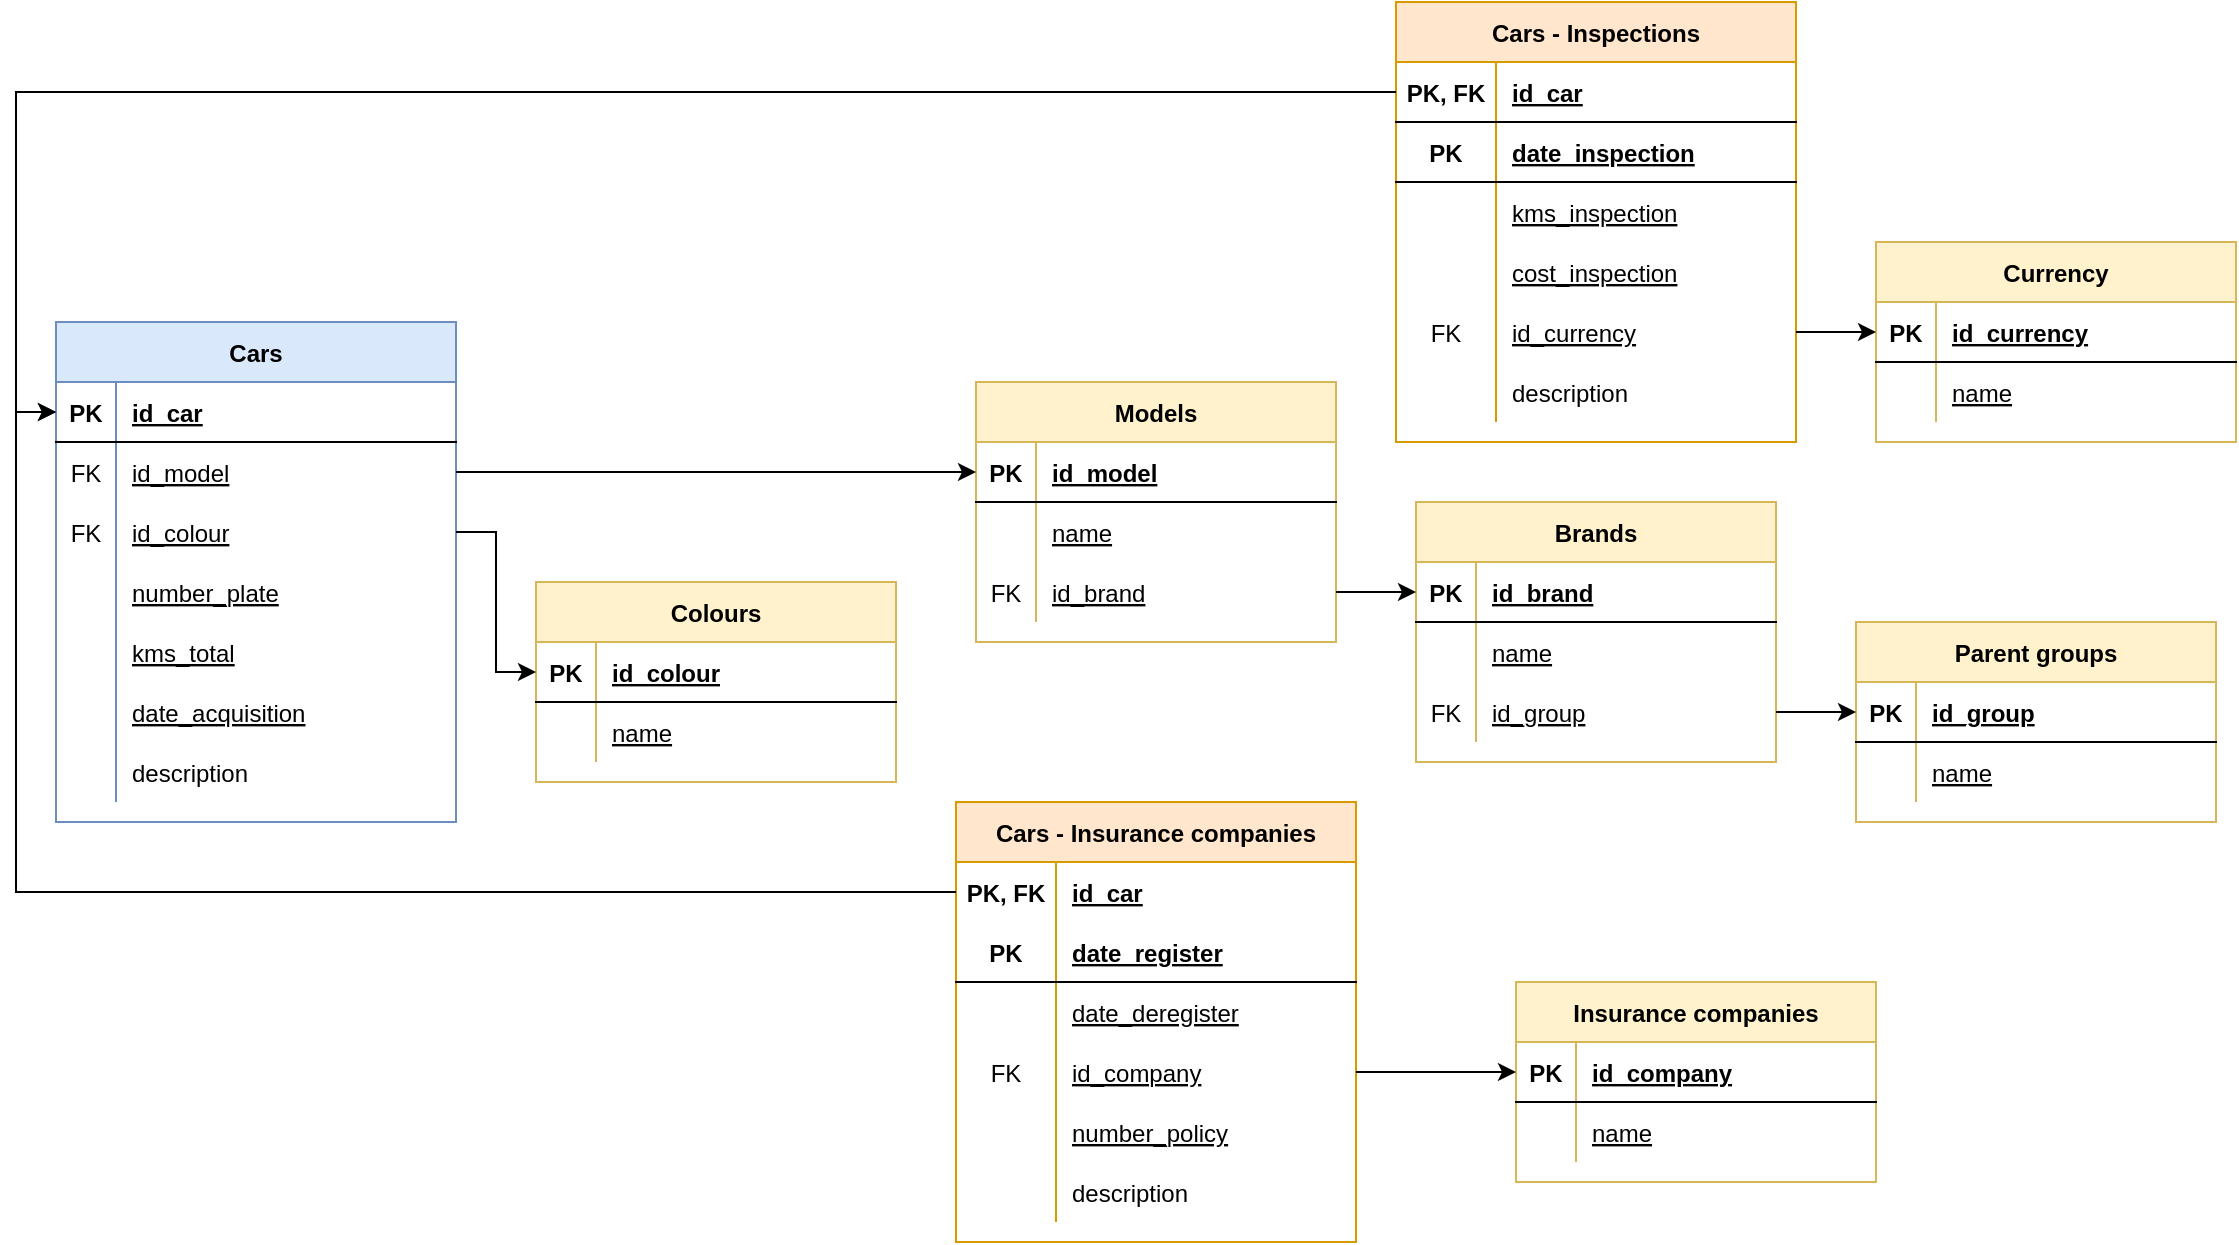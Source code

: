 <mxfile version="20.3.0" type="device"><diagram id="RHYHjE8j_BGus374Cpwr" name="Página-1"><mxGraphModel dx="1826" dy="927" grid="1" gridSize="10" guides="1" tooltips="1" connect="1" arrows="1" fold="1" page="1" pageScale="1" pageWidth="1169" pageHeight="827" math="0" shadow="0"><root><mxCell id="0"/><mxCell id="1" parent="0"/><mxCell id="P8w2vqvB6UIb0YUVwhTh-1" value="Cars" style="shape=table;startSize=30;container=1;collapsible=1;childLayout=tableLayout;fixedRows=1;rowLines=0;fontStyle=1;align=center;resizeLast=1;fontSize=12;fillColor=#dae8fc;strokeColor=#6c8ebf;" vertex="1" parent="1"><mxGeometry x="50" y="200" width="200" height="250" as="geometry"/></mxCell><mxCell id="P8w2vqvB6UIb0YUVwhTh-2" value="" style="shape=tableRow;horizontal=0;startSize=0;swimlaneHead=0;swimlaneBody=0;fillColor=none;collapsible=0;dropTarget=0;points=[[0,0.5],[1,0.5]];portConstraint=eastwest;top=0;left=0;right=0;bottom=1;fontSize=12;" vertex="1" parent="P8w2vqvB6UIb0YUVwhTh-1"><mxGeometry y="30" width="200" height="30" as="geometry"/></mxCell><mxCell id="P8w2vqvB6UIb0YUVwhTh-3" value="PK" style="shape=partialRectangle;connectable=0;fillColor=none;top=0;left=0;bottom=0;right=0;fontStyle=1;overflow=hidden;fontSize=12;" vertex="1" parent="P8w2vqvB6UIb0YUVwhTh-2"><mxGeometry width="30" height="30" as="geometry"><mxRectangle width="30" height="30" as="alternateBounds"/></mxGeometry></mxCell><mxCell id="P8w2vqvB6UIb0YUVwhTh-4" value="id_car" style="shape=partialRectangle;connectable=0;fillColor=none;top=0;left=0;bottom=0;right=0;align=left;spacingLeft=6;fontStyle=5;overflow=hidden;fontSize=12;" vertex="1" parent="P8w2vqvB6UIb0YUVwhTh-2"><mxGeometry x="30" width="170" height="30" as="geometry"><mxRectangle width="170" height="30" as="alternateBounds"/></mxGeometry></mxCell><mxCell id="P8w2vqvB6UIb0YUVwhTh-5" value="" style="shape=tableRow;horizontal=0;startSize=0;swimlaneHead=0;swimlaneBody=0;fillColor=none;collapsible=0;dropTarget=0;points=[[0,0.5],[1,0.5]];portConstraint=eastwest;top=0;left=0;right=0;bottom=0;fontSize=12;" vertex="1" parent="P8w2vqvB6UIb0YUVwhTh-1"><mxGeometry y="60" width="200" height="30" as="geometry"/></mxCell><mxCell id="P8w2vqvB6UIb0YUVwhTh-6" value="FK" style="shape=partialRectangle;connectable=0;fillColor=none;top=0;left=0;bottom=0;right=0;editable=1;overflow=hidden;fontSize=12;" vertex="1" parent="P8w2vqvB6UIb0YUVwhTh-5"><mxGeometry width="30" height="30" as="geometry"><mxRectangle width="30" height="30" as="alternateBounds"/></mxGeometry></mxCell><mxCell id="P8w2vqvB6UIb0YUVwhTh-7" value="id_model" style="shape=partialRectangle;connectable=0;fillColor=none;top=0;left=0;bottom=0;right=0;align=left;spacingLeft=6;overflow=hidden;fontSize=12;fontStyle=4" vertex="1" parent="P8w2vqvB6UIb0YUVwhTh-5"><mxGeometry x="30" width="170" height="30" as="geometry"><mxRectangle width="170" height="30" as="alternateBounds"/></mxGeometry></mxCell><mxCell id="P8w2vqvB6UIb0YUVwhTh-8" value="" style="shape=tableRow;horizontal=0;startSize=0;swimlaneHead=0;swimlaneBody=0;fillColor=none;collapsible=0;dropTarget=0;points=[[0,0.5],[1,0.5]];portConstraint=eastwest;top=0;left=0;right=0;bottom=0;fontSize=12;" vertex="1" parent="P8w2vqvB6UIb0YUVwhTh-1"><mxGeometry y="90" width="200" height="30" as="geometry"/></mxCell><mxCell id="P8w2vqvB6UIb0YUVwhTh-9" value="FK" style="shape=partialRectangle;connectable=0;fillColor=none;top=0;left=0;bottom=0;right=0;editable=1;overflow=hidden;fontSize=12;" vertex="1" parent="P8w2vqvB6UIb0YUVwhTh-8"><mxGeometry width="30" height="30" as="geometry"><mxRectangle width="30" height="30" as="alternateBounds"/></mxGeometry></mxCell><mxCell id="P8w2vqvB6UIb0YUVwhTh-10" value="id_colour" style="shape=partialRectangle;connectable=0;fillColor=none;top=0;left=0;bottom=0;right=0;align=left;spacingLeft=6;overflow=hidden;fontSize=12;fontStyle=4" vertex="1" parent="P8w2vqvB6UIb0YUVwhTh-8"><mxGeometry x="30" width="170" height="30" as="geometry"><mxRectangle width="170" height="30" as="alternateBounds"/></mxGeometry></mxCell><mxCell id="P8w2vqvB6UIb0YUVwhTh-11" value="" style="shape=tableRow;horizontal=0;startSize=0;swimlaneHead=0;swimlaneBody=0;fillColor=none;collapsible=0;dropTarget=0;points=[[0,0.5],[1,0.5]];portConstraint=eastwest;top=0;left=0;right=0;bottom=0;fontSize=12;" vertex="1" parent="P8w2vqvB6UIb0YUVwhTh-1"><mxGeometry y="120" width="200" height="30" as="geometry"/></mxCell><mxCell id="P8w2vqvB6UIb0YUVwhTh-12" value="" style="shape=partialRectangle;connectable=0;fillColor=none;top=0;left=0;bottom=0;right=0;editable=1;overflow=hidden;fontSize=12;" vertex="1" parent="P8w2vqvB6UIb0YUVwhTh-11"><mxGeometry width="30" height="30" as="geometry"><mxRectangle width="30" height="30" as="alternateBounds"/></mxGeometry></mxCell><mxCell id="P8w2vqvB6UIb0YUVwhTh-13" value="number_plate" style="shape=partialRectangle;connectable=0;fillColor=none;top=0;left=0;bottom=0;right=0;align=left;spacingLeft=6;overflow=hidden;fontSize=12;fontStyle=4" vertex="1" parent="P8w2vqvB6UIb0YUVwhTh-11"><mxGeometry x="30" width="170" height="30" as="geometry"><mxRectangle width="170" height="30" as="alternateBounds"/></mxGeometry></mxCell><mxCell id="P8w2vqvB6UIb0YUVwhTh-14" value="" style="shape=tableRow;horizontal=0;startSize=0;swimlaneHead=0;swimlaneBody=0;fillColor=none;collapsible=0;dropTarget=0;points=[[0,0.5],[1,0.5]];portConstraint=eastwest;top=0;left=0;right=0;bottom=0;fontSize=12;" vertex="1" parent="P8w2vqvB6UIb0YUVwhTh-1"><mxGeometry y="150" width="200" height="30" as="geometry"/></mxCell><mxCell id="P8w2vqvB6UIb0YUVwhTh-15" value="" style="shape=partialRectangle;connectable=0;fillColor=none;top=0;left=0;bottom=0;right=0;editable=1;overflow=hidden;fontSize=12;" vertex="1" parent="P8w2vqvB6UIb0YUVwhTh-14"><mxGeometry width="30" height="30" as="geometry"><mxRectangle width="30" height="30" as="alternateBounds"/></mxGeometry></mxCell><mxCell id="P8w2vqvB6UIb0YUVwhTh-16" value="kms_total" style="shape=partialRectangle;connectable=0;fillColor=none;top=0;left=0;bottom=0;right=0;align=left;spacingLeft=6;overflow=hidden;fontSize=12;fontStyle=4" vertex="1" parent="P8w2vqvB6UIb0YUVwhTh-14"><mxGeometry x="30" width="170" height="30" as="geometry"><mxRectangle width="170" height="30" as="alternateBounds"/></mxGeometry></mxCell><mxCell id="P8w2vqvB6UIb0YUVwhTh-17" value="" style="shape=tableRow;horizontal=0;startSize=0;swimlaneHead=0;swimlaneBody=0;fillColor=none;collapsible=0;dropTarget=0;points=[[0,0.5],[1,0.5]];portConstraint=eastwest;top=0;left=0;right=0;bottom=0;fontSize=12;" vertex="1" parent="P8w2vqvB6UIb0YUVwhTh-1"><mxGeometry y="180" width="200" height="30" as="geometry"/></mxCell><mxCell id="P8w2vqvB6UIb0YUVwhTh-18" value="" style="shape=partialRectangle;connectable=0;fillColor=none;top=0;left=0;bottom=0;right=0;editable=1;overflow=hidden;fontSize=12;" vertex="1" parent="P8w2vqvB6UIb0YUVwhTh-17"><mxGeometry width="30" height="30" as="geometry"><mxRectangle width="30" height="30" as="alternateBounds"/></mxGeometry></mxCell><mxCell id="P8w2vqvB6UIb0YUVwhTh-19" value="date_acquisition" style="shape=partialRectangle;connectable=0;fillColor=none;top=0;left=0;bottom=0;right=0;align=left;spacingLeft=6;overflow=hidden;fontSize=12;fontStyle=4" vertex="1" parent="P8w2vqvB6UIb0YUVwhTh-17"><mxGeometry x="30" width="170" height="30" as="geometry"><mxRectangle width="170" height="30" as="alternateBounds"/></mxGeometry></mxCell><mxCell id="P8w2vqvB6UIb0YUVwhTh-20" value="" style="shape=tableRow;horizontal=0;startSize=0;swimlaneHead=0;swimlaneBody=0;fillColor=none;collapsible=0;dropTarget=0;points=[[0,0.5],[1,0.5]];portConstraint=eastwest;top=0;left=0;right=0;bottom=0;fontSize=12;" vertex="1" parent="P8w2vqvB6UIb0YUVwhTh-1"><mxGeometry y="210" width="200" height="30" as="geometry"/></mxCell><mxCell id="P8w2vqvB6UIb0YUVwhTh-21" value="" style="shape=partialRectangle;connectable=0;fillColor=none;top=0;left=0;bottom=0;right=0;editable=1;overflow=hidden;fontSize=12;" vertex="1" parent="P8w2vqvB6UIb0YUVwhTh-20"><mxGeometry width="30" height="30" as="geometry"><mxRectangle width="30" height="30" as="alternateBounds"/></mxGeometry></mxCell><mxCell id="P8w2vqvB6UIb0YUVwhTh-22" value="description" style="shape=partialRectangle;connectable=0;fillColor=none;top=0;left=0;bottom=0;right=0;align=left;spacingLeft=6;overflow=hidden;fontSize=12;fontStyle=0" vertex="1" parent="P8w2vqvB6UIb0YUVwhTh-20"><mxGeometry x="30" width="170" height="30" as="geometry"><mxRectangle width="170" height="30" as="alternateBounds"/></mxGeometry></mxCell><mxCell id="P8w2vqvB6UIb0YUVwhTh-23" value="Parent groups" style="shape=table;startSize=30;container=1;collapsible=1;childLayout=tableLayout;fixedRows=1;rowLines=0;fontStyle=1;align=center;resizeLast=1;fontSize=12;fillColor=#fff2cc;strokeColor=#d6b656;" vertex="1" parent="1"><mxGeometry x="950" y="350" width="180" height="100" as="geometry"/></mxCell><mxCell id="P8w2vqvB6UIb0YUVwhTh-24" value="" style="shape=tableRow;horizontal=0;startSize=0;swimlaneHead=0;swimlaneBody=0;fillColor=none;collapsible=0;dropTarget=0;points=[[0,0.5],[1,0.5]];portConstraint=eastwest;top=0;left=0;right=0;bottom=1;fontSize=12;" vertex="1" parent="P8w2vqvB6UIb0YUVwhTh-23"><mxGeometry y="30" width="180" height="30" as="geometry"/></mxCell><mxCell id="P8w2vqvB6UIb0YUVwhTh-25" value="PK" style="shape=partialRectangle;connectable=0;fillColor=none;top=0;left=0;bottom=0;right=0;fontStyle=1;overflow=hidden;fontSize=12;" vertex="1" parent="P8w2vqvB6UIb0YUVwhTh-24"><mxGeometry width="30" height="30" as="geometry"><mxRectangle width="30" height="30" as="alternateBounds"/></mxGeometry></mxCell><mxCell id="P8w2vqvB6UIb0YUVwhTh-26" value="id_group" style="shape=partialRectangle;connectable=0;fillColor=none;top=0;left=0;bottom=0;right=0;align=left;spacingLeft=6;fontStyle=5;overflow=hidden;fontSize=12;" vertex="1" parent="P8w2vqvB6UIb0YUVwhTh-24"><mxGeometry x="30" width="150" height="30" as="geometry"><mxRectangle width="150" height="30" as="alternateBounds"/></mxGeometry></mxCell><mxCell id="P8w2vqvB6UIb0YUVwhTh-27" value="" style="shape=tableRow;horizontal=0;startSize=0;swimlaneHead=0;swimlaneBody=0;fillColor=none;collapsible=0;dropTarget=0;points=[[0,0.5],[1,0.5]];portConstraint=eastwest;top=0;left=0;right=0;bottom=0;fontSize=12;" vertex="1" parent="P8w2vqvB6UIb0YUVwhTh-23"><mxGeometry y="60" width="180" height="30" as="geometry"/></mxCell><mxCell id="P8w2vqvB6UIb0YUVwhTh-28" value="" style="shape=partialRectangle;connectable=0;fillColor=none;top=0;left=0;bottom=0;right=0;editable=1;overflow=hidden;fontSize=12;" vertex="1" parent="P8w2vqvB6UIb0YUVwhTh-27"><mxGeometry width="30" height="30" as="geometry"><mxRectangle width="30" height="30" as="alternateBounds"/></mxGeometry></mxCell><mxCell id="P8w2vqvB6UIb0YUVwhTh-29" value="name" style="shape=partialRectangle;connectable=0;fillColor=none;top=0;left=0;bottom=0;right=0;align=left;spacingLeft=6;overflow=hidden;fontSize=12;fontStyle=4" vertex="1" parent="P8w2vqvB6UIb0YUVwhTh-27"><mxGeometry x="30" width="150" height="30" as="geometry"><mxRectangle width="150" height="30" as="alternateBounds"/></mxGeometry></mxCell><mxCell id="P8w2vqvB6UIb0YUVwhTh-33" value="Brands" style="shape=table;startSize=30;container=1;collapsible=1;childLayout=tableLayout;fixedRows=1;rowLines=0;fontStyle=1;align=center;resizeLast=1;fontSize=12;fillColor=#fff2cc;strokeColor=#d6b656;" vertex="1" parent="1"><mxGeometry x="730" y="290" width="180" height="130" as="geometry"/></mxCell><mxCell id="P8w2vqvB6UIb0YUVwhTh-34" value="" style="shape=tableRow;horizontal=0;startSize=0;swimlaneHead=0;swimlaneBody=0;fillColor=none;collapsible=0;dropTarget=0;points=[[0,0.5],[1,0.5]];portConstraint=eastwest;top=0;left=0;right=0;bottom=1;fontSize=12;" vertex="1" parent="P8w2vqvB6UIb0YUVwhTh-33"><mxGeometry y="30" width="180" height="30" as="geometry"/></mxCell><mxCell id="P8w2vqvB6UIb0YUVwhTh-35" value="PK" style="shape=partialRectangle;connectable=0;fillColor=none;top=0;left=0;bottom=0;right=0;fontStyle=1;overflow=hidden;fontSize=12;" vertex="1" parent="P8w2vqvB6UIb0YUVwhTh-34"><mxGeometry width="30" height="30" as="geometry"><mxRectangle width="30" height="30" as="alternateBounds"/></mxGeometry></mxCell><mxCell id="P8w2vqvB6UIb0YUVwhTh-36" value="id_brand" style="shape=partialRectangle;connectable=0;fillColor=none;top=0;left=0;bottom=0;right=0;align=left;spacingLeft=6;fontStyle=5;overflow=hidden;fontSize=12;" vertex="1" parent="P8w2vqvB6UIb0YUVwhTh-34"><mxGeometry x="30" width="150" height="30" as="geometry"><mxRectangle width="150" height="30" as="alternateBounds"/></mxGeometry></mxCell><mxCell id="P8w2vqvB6UIb0YUVwhTh-37" value="" style="shape=tableRow;horizontal=0;startSize=0;swimlaneHead=0;swimlaneBody=0;fillColor=none;collapsible=0;dropTarget=0;points=[[0,0.5],[1,0.5]];portConstraint=eastwest;top=0;left=0;right=0;bottom=0;fontSize=12;" vertex="1" parent="P8w2vqvB6UIb0YUVwhTh-33"><mxGeometry y="60" width="180" height="30" as="geometry"/></mxCell><mxCell id="P8w2vqvB6UIb0YUVwhTh-38" value="" style="shape=partialRectangle;connectable=0;fillColor=none;top=0;left=0;bottom=0;right=0;editable=1;overflow=hidden;fontSize=12;" vertex="1" parent="P8w2vqvB6UIb0YUVwhTh-37"><mxGeometry width="30" height="30" as="geometry"><mxRectangle width="30" height="30" as="alternateBounds"/></mxGeometry></mxCell><mxCell id="P8w2vqvB6UIb0YUVwhTh-39" value="name" style="shape=partialRectangle;connectable=0;fillColor=none;top=0;left=0;bottom=0;right=0;align=left;spacingLeft=6;overflow=hidden;fontSize=12;fontStyle=4" vertex="1" parent="P8w2vqvB6UIb0YUVwhTh-37"><mxGeometry x="30" width="150" height="30" as="geometry"><mxRectangle width="150" height="30" as="alternateBounds"/></mxGeometry></mxCell><mxCell id="P8w2vqvB6UIb0YUVwhTh-40" value="" style="shape=tableRow;horizontal=0;startSize=0;swimlaneHead=0;swimlaneBody=0;fillColor=none;collapsible=0;dropTarget=0;points=[[0,0.5],[1,0.5]];portConstraint=eastwest;top=0;left=0;right=0;bottom=0;fontSize=12;" vertex="1" parent="P8w2vqvB6UIb0YUVwhTh-33"><mxGeometry y="90" width="180" height="30" as="geometry"/></mxCell><mxCell id="P8w2vqvB6UIb0YUVwhTh-41" value="FK" style="shape=partialRectangle;connectable=0;fillColor=none;top=0;left=0;bottom=0;right=0;editable=1;overflow=hidden;fontSize=12;" vertex="1" parent="P8w2vqvB6UIb0YUVwhTh-40"><mxGeometry width="30" height="30" as="geometry"><mxRectangle width="30" height="30" as="alternateBounds"/></mxGeometry></mxCell><mxCell id="P8w2vqvB6UIb0YUVwhTh-42" value="id_group" style="shape=partialRectangle;connectable=0;fillColor=none;top=0;left=0;bottom=0;right=0;align=left;spacingLeft=6;overflow=hidden;fontSize=12;fontStyle=4" vertex="1" parent="P8w2vqvB6UIb0YUVwhTh-40"><mxGeometry x="30" width="150" height="30" as="geometry"><mxRectangle width="150" height="30" as="alternateBounds"/></mxGeometry></mxCell><mxCell id="P8w2vqvB6UIb0YUVwhTh-46" value="Models" style="shape=table;startSize=30;container=1;collapsible=1;childLayout=tableLayout;fixedRows=1;rowLines=0;fontStyle=1;align=center;resizeLast=1;fontSize=12;fillColor=#fff2cc;strokeColor=#d6b656;" vertex="1" parent="1"><mxGeometry x="510" y="230" width="180" height="130" as="geometry"/></mxCell><mxCell id="P8w2vqvB6UIb0YUVwhTh-47" value="" style="shape=tableRow;horizontal=0;startSize=0;swimlaneHead=0;swimlaneBody=0;fillColor=none;collapsible=0;dropTarget=0;points=[[0,0.5],[1,0.5]];portConstraint=eastwest;top=0;left=0;right=0;bottom=1;fontSize=12;" vertex="1" parent="P8w2vqvB6UIb0YUVwhTh-46"><mxGeometry y="30" width="180" height="30" as="geometry"/></mxCell><mxCell id="P8w2vqvB6UIb0YUVwhTh-48" value="PK" style="shape=partialRectangle;connectable=0;fillColor=none;top=0;left=0;bottom=0;right=0;fontStyle=1;overflow=hidden;fontSize=12;" vertex="1" parent="P8w2vqvB6UIb0YUVwhTh-47"><mxGeometry width="30" height="30" as="geometry"><mxRectangle width="30" height="30" as="alternateBounds"/></mxGeometry></mxCell><mxCell id="P8w2vqvB6UIb0YUVwhTh-49" value="id_model" style="shape=partialRectangle;connectable=0;fillColor=none;top=0;left=0;bottom=0;right=0;align=left;spacingLeft=6;fontStyle=5;overflow=hidden;fontSize=12;" vertex="1" parent="P8w2vqvB6UIb0YUVwhTh-47"><mxGeometry x="30" width="150" height="30" as="geometry"><mxRectangle width="150" height="30" as="alternateBounds"/></mxGeometry></mxCell><mxCell id="P8w2vqvB6UIb0YUVwhTh-50" value="" style="shape=tableRow;horizontal=0;startSize=0;swimlaneHead=0;swimlaneBody=0;fillColor=none;collapsible=0;dropTarget=0;points=[[0,0.5],[1,0.5]];portConstraint=eastwest;top=0;left=0;right=0;bottom=0;fontSize=12;" vertex="1" parent="P8w2vqvB6UIb0YUVwhTh-46"><mxGeometry y="60" width="180" height="30" as="geometry"/></mxCell><mxCell id="P8w2vqvB6UIb0YUVwhTh-51" value="" style="shape=partialRectangle;connectable=0;fillColor=none;top=0;left=0;bottom=0;right=0;editable=1;overflow=hidden;fontSize=12;" vertex="1" parent="P8w2vqvB6UIb0YUVwhTh-50"><mxGeometry width="30" height="30" as="geometry"><mxRectangle width="30" height="30" as="alternateBounds"/></mxGeometry></mxCell><mxCell id="P8w2vqvB6UIb0YUVwhTh-52" value="name" style="shape=partialRectangle;connectable=0;fillColor=none;top=0;left=0;bottom=0;right=0;align=left;spacingLeft=6;overflow=hidden;fontSize=12;fontStyle=4" vertex="1" parent="P8w2vqvB6UIb0YUVwhTh-50"><mxGeometry x="30" width="150" height="30" as="geometry"><mxRectangle width="150" height="30" as="alternateBounds"/></mxGeometry></mxCell><mxCell id="P8w2vqvB6UIb0YUVwhTh-53" value="" style="shape=tableRow;horizontal=0;startSize=0;swimlaneHead=0;swimlaneBody=0;fillColor=none;collapsible=0;dropTarget=0;points=[[0,0.5],[1,0.5]];portConstraint=eastwest;top=0;left=0;right=0;bottom=0;fontSize=12;" vertex="1" parent="P8w2vqvB6UIb0YUVwhTh-46"><mxGeometry y="90" width="180" height="30" as="geometry"/></mxCell><mxCell id="P8w2vqvB6UIb0YUVwhTh-54" value="FK" style="shape=partialRectangle;connectable=0;fillColor=none;top=0;left=0;bottom=0;right=0;editable=1;overflow=hidden;fontSize=12;" vertex="1" parent="P8w2vqvB6UIb0YUVwhTh-53"><mxGeometry width="30" height="30" as="geometry"><mxRectangle width="30" height="30" as="alternateBounds"/></mxGeometry></mxCell><mxCell id="P8w2vqvB6UIb0YUVwhTh-55" value="id_brand" style="shape=partialRectangle;connectable=0;fillColor=none;top=0;left=0;bottom=0;right=0;align=left;spacingLeft=6;overflow=hidden;fontSize=12;fontStyle=4" vertex="1" parent="P8w2vqvB6UIb0YUVwhTh-53"><mxGeometry x="30" width="150" height="30" as="geometry"><mxRectangle width="150" height="30" as="alternateBounds"/></mxGeometry></mxCell><mxCell id="P8w2vqvB6UIb0YUVwhTh-59" style="edgeStyle=orthogonalEdgeStyle;rounded=0;orthogonalLoop=1;jettySize=auto;html=1;entryX=0;entryY=0.5;entryDx=0;entryDy=0;" edge="1" parent="1" source="P8w2vqvB6UIb0YUVwhTh-40" target="P8w2vqvB6UIb0YUVwhTh-24"><mxGeometry relative="1" as="geometry"/></mxCell><mxCell id="P8w2vqvB6UIb0YUVwhTh-60" style="edgeStyle=orthogonalEdgeStyle;rounded=0;orthogonalLoop=1;jettySize=auto;html=1;entryX=0;entryY=0.5;entryDx=0;entryDy=0;" edge="1" parent="1" source="P8w2vqvB6UIb0YUVwhTh-53" target="P8w2vqvB6UIb0YUVwhTh-34"><mxGeometry relative="1" as="geometry"/></mxCell><mxCell id="P8w2vqvB6UIb0YUVwhTh-61" value="Colours" style="shape=table;startSize=30;container=1;collapsible=1;childLayout=tableLayout;fixedRows=1;rowLines=0;fontStyle=1;align=center;resizeLast=1;fontSize=12;fillColor=#fff2cc;strokeColor=#d6b656;" vertex="1" parent="1"><mxGeometry x="290" y="330" width="180" height="100" as="geometry"/></mxCell><mxCell id="P8w2vqvB6UIb0YUVwhTh-62" value="" style="shape=tableRow;horizontal=0;startSize=0;swimlaneHead=0;swimlaneBody=0;fillColor=none;collapsible=0;dropTarget=0;points=[[0,0.5],[1,0.5]];portConstraint=eastwest;top=0;left=0;right=0;bottom=1;fontSize=12;" vertex="1" parent="P8w2vqvB6UIb0YUVwhTh-61"><mxGeometry y="30" width="180" height="30" as="geometry"/></mxCell><mxCell id="P8w2vqvB6UIb0YUVwhTh-63" value="PK" style="shape=partialRectangle;connectable=0;fillColor=none;top=0;left=0;bottom=0;right=0;fontStyle=1;overflow=hidden;fontSize=12;" vertex="1" parent="P8w2vqvB6UIb0YUVwhTh-62"><mxGeometry width="30" height="30" as="geometry"><mxRectangle width="30" height="30" as="alternateBounds"/></mxGeometry></mxCell><mxCell id="P8w2vqvB6UIb0YUVwhTh-64" value="id_colour" style="shape=partialRectangle;connectable=0;fillColor=none;top=0;left=0;bottom=0;right=0;align=left;spacingLeft=6;fontStyle=5;overflow=hidden;fontSize=12;" vertex="1" parent="P8w2vqvB6UIb0YUVwhTh-62"><mxGeometry x="30" width="150" height="30" as="geometry"><mxRectangle width="150" height="30" as="alternateBounds"/></mxGeometry></mxCell><mxCell id="P8w2vqvB6UIb0YUVwhTh-65" value="" style="shape=tableRow;horizontal=0;startSize=0;swimlaneHead=0;swimlaneBody=0;fillColor=none;collapsible=0;dropTarget=0;points=[[0,0.5],[1,0.5]];portConstraint=eastwest;top=0;left=0;right=0;bottom=0;fontSize=12;" vertex="1" parent="P8w2vqvB6UIb0YUVwhTh-61"><mxGeometry y="60" width="180" height="30" as="geometry"/></mxCell><mxCell id="P8w2vqvB6UIb0YUVwhTh-66" value="" style="shape=partialRectangle;connectable=0;fillColor=none;top=0;left=0;bottom=0;right=0;editable=1;overflow=hidden;fontSize=12;" vertex="1" parent="P8w2vqvB6UIb0YUVwhTh-65"><mxGeometry width="30" height="30" as="geometry"><mxRectangle width="30" height="30" as="alternateBounds"/></mxGeometry></mxCell><mxCell id="P8w2vqvB6UIb0YUVwhTh-67" value="name" style="shape=partialRectangle;connectable=0;fillColor=none;top=0;left=0;bottom=0;right=0;align=left;spacingLeft=6;overflow=hidden;fontSize=12;fontStyle=4" vertex="1" parent="P8w2vqvB6UIb0YUVwhTh-65"><mxGeometry x="30" width="150" height="30" as="geometry"><mxRectangle width="150" height="30" as="alternateBounds"/></mxGeometry></mxCell><mxCell id="P8w2vqvB6UIb0YUVwhTh-71" value="Insurance companies" style="shape=table;startSize=30;container=1;collapsible=1;childLayout=tableLayout;fixedRows=1;rowLines=0;fontStyle=1;align=center;resizeLast=1;fontSize=12;fillColor=#fff2cc;strokeColor=#d6b656;" vertex="1" parent="1"><mxGeometry x="780" y="530" width="180" height="100" as="geometry"/></mxCell><mxCell id="P8w2vqvB6UIb0YUVwhTh-72" value="" style="shape=tableRow;horizontal=0;startSize=0;swimlaneHead=0;swimlaneBody=0;fillColor=none;collapsible=0;dropTarget=0;points=[[0,0.5],[1,0.5]];portConstraint=eastwest;top=0;left=0;right=0;bottom=1;fontSize=12;" vertex="1" parent="P8w2vqvB6UIb0YUVwhTh-71"><mxGeometry y="30" width="180" height="30" as="geometry"/></mxCell><mxCell id="P8w2vqvB6UIb0YUVwhTh-73" value="PK" style="shape=partialRectangle;connectable=0;fillColor=none;top=0;left=0;bottom=0;right=0;fontStyle=1;overflow=hidden;fontSize=12;" vertex="1" parent="P8w2vqvB6UIb0YUVwhTh-72"><mxGeometry width="30" height="30" as="geometry"><mxRectangle width="30" height="30" as="alternateBounds"/></mxGeometry></mxCell><mxCell id="P8w2vqvB6UIb0YUVwhTh-74" value="id_company" style="shape=partialRectangle;connectable=0;fillColor=none;top=0;left=0;bottom=0;right=0;align=left;spacingLeft=6;fontStyle=5;overflow=hidden;fontSize=12;" vertex="1" parent="P8w2vqvB6UIb0YUVwhTh-72"><mxGeometry x="30" width="150" height="30" as="geometry"><mxRectangle width="150" height="30" as="alternateBounds"/></mxGeometry></mxCell><mxCell id="P8w2vqvB6UIb0YUVwhTh-75" value="" style="shape=tableRow;horizontal=0;startSize=0;swimlaneHead=0;swimlaneBody=0;fillColor=none;collapsible=0;dropTarget=0;points=[[0,0.5],[1,0.5]];portConstraint=eastwest;top=0;left=0;right=0;bottom=0;fontSize=12;" vertex="1" parent="P8w2vqvB6UIb0YUVwhTh-71"><mxGeometry y="60" width="180" height="30" as="geometry"/></mxCell><mxCell id="P8w2vqvB6UIb0YUVwhTh-76" value="" style="shape=partialRectangle;connectable=0;fillColor=none;top=0;left=0;bottom=0;right=0;editable=1;overflow=hidden;fontSize=12;" vertex="1" parent="P8w2vqvB6UIb0YUVwhTh-75"><mxGeometry width="30" height="30" as="geometry"><mxRectangle width="30" height="30" as="alternateBounds"/></mxGeometry></mxCell><mxCell id="P8w2vqvB6UIb0YUVwhTh-77" value="name" style="shape=partialRectangle;connectable=0;fillColor=none;top=0;left=0;bottom=0;right=0;align=left;spacingLeft=6;overflow=hidden;fontSize=12;fontStyle=4" vertex="1" parent="P8w2vqvB6UIb0YUVwhTh-75"><mxGeometry x="30" width="150" height="30" as="geometry"><mxRectangle width="150" height="30" as="alternateBounds"/></mxGeometry></mxCell><mxCell id="P8w2vqvB6UIb0YUVwhTh-84" style="edgeStyle=orthogonalEdgeStyle;rounded=0;orthogonalLoop=1;jettySize=auto;html=1;entryX=0;entryY=0.5;entryDx=0;entryDy=0;" edge="1" parent="1" source="P8w2vqvB6UIb0YUVwhTh-8" target="P8w2vqvB6UIb0YUVwhTh-62"><mxGeometry relative="1" as="geometry"/></mxCell><mxCell id="P8w2vqvB6UIb0YUVwhTh-85" value="Cars - Inspections" style="shape=table;startSize=30;container=1;collapsible=1;childLayout=tableLayout;fixedRows=1;rowLines=0;fontStyle=1;align=center;resizeLast=1;fontSize=12;fillColor=#ffe6cc;strokeColor=#d79b00;" vertex="1" parent="1"><mxGeometry x="720" y="40" width="200" height="220" as="geometry"/></mxCell><mxCell id="P8w2vqvB6UIb0YUVwhTh-86" value="" style="shape=tableRow;horizontal=0;startSize=0;swimlaneHead=0;swimlaneBody=0;fillColor=none;collapsible=0;dropTarget=0;points=[[0,0.5],[1,0.5]];portConstraint=eastwest;top=0;left=0;right=0;bottom=1;fontSize=12;" vertex="1" parent="P8w2vqvB6UIb0YUVwhTh-85"><mxGeometry y="30" width="200" height="30" as="geometry"/></mxCell><mxCell id="P8w2vqvB6UIb0YUVwhTh-87" value="PK, FK" style="shape=partialRectangle;connectable=0;fillColor=none;top=0;left=0;bottom=0;right=0;fontStyle=1;overflow=hidden;fontSize=12;" vertex="1" parent="P8w2vqvB6UIb0YUVwhTh-86"><mxGeometry width="50" height="30" as="geometry"><mxRectangle width="50" height="30" as="alternateBounds"/></mxGeometry></mxCell><mxCell id="P8w2vqvB6UIb0YUVwhTh-88" value="id_car" style="shape=partialRectangle;connectable=0;fillColor=none;top=0;left=0;bottom=0;right=0;align=left;spacingLeft=6;fontStyle=5;overflow=hidden;fontSize=12;" vertex="1" parent="P8w2vqvB6UIb0YUVwhTh-86"><mxGeometry x="50" width="150" height="30" as="geometry"><mxRectangle width="150" height="30" as="alternateBounds"/></mxGeometry></mxCell><mxCell id="P8w2vqvB6UIb0YUVwhTh-89" value="" style="shape=tableRow;horizontal=0;startSize=0;swimlaneHead=0;swimlaneBody=0;fillColor=none;collapsible=0;dropTarget=0;points=[[0,0.5],[1,0.5]];portConstraint=eastwest;top=0;left=0;right=0;bottom=1;fontSize=12;" vertex="1" parent="P8w2vqvB6UIb0YUVwhTh-85"><mxGeometry y="60" width="200" height="30" as="geometry"/></mxCell><mxCell id="P8w2vqvB6UIb0YUVwhTh-90" value="PK" style="shape=partialRectangle;connectable=0;fillColor=none;top=0;left=0;bottom=0;right=0;fontStyle=1;overflow=hidden;fontSize=12;" vertex="1" parent="P8w2vqvB6UIb0YUVwhTh-89"><mxGeometry width="50" height="30" as="geometry"><mxRectangle width="50" height="30" as="alternateBounds"/></mxGeometry></mxCell><mxCell id="P8w2vqvB6UIb0YUVwhTh-91" value="date_inspection" style="shape=partialRectangle;connectable=0;fillColor=none;top=0;left=0;bottom=0;right=0;align=left;spacingLeft=6;fontStyle=5;overflow=hidden;fontSize=12;" vertex="1" parent="P8w2vqvB6UIb0YUVwhTh-89"><mxGeometry x="50" width="150" height="30" as="geometry"><mxRectangle width="150" height="30" as="alternateBounds"/></mxGeometry></mxCell><mxCell id="P8w2vqvB6UIb0YUVwhTh-92" value="" style="shape=tableRow;horizontal=0;startSize=0;swimlaneHead=0;swimlaneBody=0;fillColor=none;collapsible=0;dropTarget=0;points=[[0,0.5],[1,0.5]];portConstraint=eastwest;top=0;left=0;right=0;bottom=0;fontSize=12;" vertex="1" parent="P8w2vqvB6UIb0YUVwhTh-85"><mxGeometry y="90" width="200" height="30" as="geometry"/></mxCell><mxCell id="P8w2vqvB6UIb0YUVwhTh-93" value="" style="shape=partialRectangle;connectable=0;fillColor=none;top=0;left=0;bottom=0;right=0;editable=1;overflow=hidden;fontSize=12;" vertex="1" parent="P8w2vqvB6UIb0YUVwhTh-92"><mxGeometry width="50" height="30" as="geometry"><mxRectangle width="50" height="30" as="alternateBounds"/></mxGeometry></mxCell><mxCell id="P8w2vqvB6UIb0YUVwhTh-94" value="kms_inspection" style="shape=partialRectangle;connectable=0;fillColor=none;top=0;left=0;bottom=0;right=0;align=left;spacingLeft=6;overflow=hidden;fontSize=12;fontStyle=4" vertex="1" parent="P8w2vqvB6UIb0YUVwhTh-92"><mxGeometry x="50" width="150" height="30" as="geometry"><mxRectangle width="150" height="30" as="alternateBounds"/></mxGeometry></mxCell><mxCell id="P8w2vqvB6UIb0YUVwhTh-95" value="" style="shape=tableRow;horizontal=0;startSize=0;swimlaneHead=0;swimlaneBody=0;fillColor=none;collapsible=0;dropTarget=0;points=[[0,0.5],[1,0.5]];portConstraint=eastwest;top=0;left=0;right=0;bottom=0;fontSize=12;" vertex="1" parent="P8w2vqvB6UIb0YUVwhTh-85"><mxGeometry y="120" width="200" height="30" as="geometry"/></mxCell><mxCell id="P8w2vqvB6UIb0YUVwhTh-96" value="" style="shape=partialRectangle;connectable=0;fillColor=none;top=0;left=0;bottom=0;right=0;editable=1;overflow=hidden;fontSize=12;" vertex="1" parent="P8w2vqvB6UIb0YUVwhTh-95"><mxGeometry width="50" height="30" as="geometry"><mxRectangle width="50" height="30" as="alternateBounds"/></mxGeometry></mxCell><mxCell id="P8w2vqvB6UIb0YUVwhTh-97" value="cost_inspection" style="shape=partialRectangle;connectable=0;fillColor=none;top=0;left=0;bottom=0;right=0;align=left;spacingLeft=6;overflow=hidden;fontSize=12;fontStyle=4" vertex="1" parent="P8w2vqvB6UIb0YUVwhTh-95"><mxGeometry x="50" width="150" height="30" as="geometry"><mxRectangle width="150" height="30" as="alternateBounds"/></mxGeometry></mxCell><mxCell id="P8w2vqvB6UIb0YUVwhTh-98" value="" style="shape=tableRow;horizontal=0;startSize=0;swimlaneHead=0;swimlaneBody=0;fillColor=none;collapsible=0;dropTarget=0;points=[[0,0.5],[1,0.5]];portConstraint=eastwest;top=0;left=0;right=0;bottom=0;fontSize=12;" vertex="1" parent="P8w2vqvB6UIb0YUVwhTh-85"><mxGeometry y="150" width="200" height="30" as="geometry"/></mxCell><mxCell id="P8w2vqvB6UIb0YUVwhTh-99" value="FK" style="shape=partialRectangle;connectable=0;fillColor=none;top=0;left=0;bottom=0;right=0;editable=1;overflow=hidden;fontSize=12;" vertex="1" parent="P8w2vqvB6UIb0YUVwhTh-98"><mxGeometry width="50" height="30" as="geometry"><mxRectangle width="50" height="30" as="alternateBounds"/></mxGeometry></mxCell><mxCell id="P8w2vqvB6UIb0YUVwhTh-100" value="id_currency" style="shape=partialRectangle;connectable=0;fillColor=none;top=0;left=0;bottom=0;right=0;align=left;spacingLeft=6;overflow=hidden;fontSize=12;fontStyle=4" vertex="1" parent="P8w2vqvB6UIb0YUVwhTh-98"><mxGeometry x="50" width="150" height="30" as="geometry"><mxRectangle width="150" height="30" as="alternateBounds"/></mxGeometry></mxCell><mxCell id="P8w2vqvB6UIb0YUVwhTh-101" value="" style="shape=tableRow;horizontal=0;startSize=0;swimlaneHead=0;swimlaneBody=0;fillColor=none;collapsible=0;dropTarget=0;points=[[0,0.5],[1,0.5]];portConstraint=eastwest;top=0;left=0;right=0;bottom=0;fontSize=12;" vertex="1" parent="P8w2vqvB6UIb0YUVwhTh-85"><mxGeometry y="180" width="200" height="30" as="geometry"/></mxCell><mxCell id="P8w2vqvB6UIb0YUVwhTh-102" value="" style="shape=partialRectangle;connectable=0;fillColor=none;top=0;left=0;bottom=0;right=0;editable=1;overflow=hidden;fontSize=12;" vertex="1" parent="P8w2vqvB6UIb0YUVwhTh-101"><mxGeometry width="50" height="30" as="geometry"><mxRectangle width="50" height="30" as="alternateBounds"/></mxGeometry></mxCell><mxCell id="P8w2vqvB6UIb0YUVwhTh-103" value="description" style="shape=partialRectangle;connectable=0;fillColor=none;top=0;left=0;bottom=0;right=0;align=left;spacingLeft=6;overflow=hidden;fontSize=12;fontStyle=0" vertex="1" parent="P8w2vqvB6UIb0YUVwhTh-101"><mxGeometry x="50" width="150" height="30" as="geometry"><mxRectangle width="150" height="30" as="alternateBounds"/></mxGeometry></mxCell><mxCell id="P8w2vqvB6UIb0YUVwhTh-104" value="Currency" style="shape=table;startSize=30;container=1;collapsible=1;childLayout=tableLayout;fixedRows=1;rowLines=0;fontStyle=1;align=center;resizeLast=1;fontSize=12;fillColor=#fff2cc;strokeColor=#d6b656;" vertex="1" parent="1"><mxGeometry x="960" y="160" width="180" height="100" as="geometry"/></mxCell><mxCell id="P8w2vqvB6UIb0YUVwhTh-105" value="" style="shape=tableRow;horizontal=0;startSize=0;swimlaneHead=0;swimlaneBody=0;fillColor=none;collapsible=0;dropTarget=0;points=[[0,0.5],[1,0.5]];portConstraint=eastwest;top=0;left=0;right=0;bottom=1;fontSize=12;" vertex="1" parent="P8w2vqvB6UIb0YUVwhTh-104"><mxGeometry y="30" width="180" height="30" as="geometry"/></mxCell><mxCell id="P8w2vqvB6UIb0YUVwhTh-106" value="PK" style="shape=partialRectangle;connectable=0;fillColor=none;top=0;left=0;bottom=0;right=0;fontStyle=1;overflow=hidden;fontSize=12;" vertex="1" parent="P8w2vqvB6UIb0YUVwhTh-105"><mxGeometry width="30" height="30" as="geometry"><mxRectangle width="30" height="30" as="alternateBounds"/></mxGeometry></mxCell><mxCell id="P8w2vqvB6UIb0YUVwhTh-107" value="id_currency" style="shape=partialRectangle;connectable=0;fillColor=none;top=0;left=0;bottom=0;right=0;align=left;spacingLeft=6;fontStyle=5;overflow=hidden;fontSize=12;" vertex="1" parent="P8w2vqvB6UIb0YUVwhTh-105"><mxGeometry x="30" width="150" height="30" as="geometry"><mxRectangle width="150" height="30" as="alternateBounds"/></mxGeometry></mxCell><mxCell id="P8w2vqvB6UIb0YUVwhTh-108" value="" style="shape=tableRow;horizontal=0;startSize=0;swimlaneHead=0;swimlaneBody=0;fillColor=none;collapsible=0;dropTarget=0;points=[[0,0.5],[1,0.5]];portConstraint=eastwest;top=0;left=0;right=0;bottom=0;fontSize=12;" vertex="1" parent="P8w2vqvB6UIb0YUVwhTh-104"><mxGeometry y="60" width="180" height="30" as="geometry"/></mxCell><mxCell id="P8w2vqvB6UIb0YUVwhTh-109" value="" style="shape=partialRectangle;connectable=0;fillColor=none;top=0;left=0;bottom=0;right=0;editable=1;overflow=hidden;fontSize=12;" vertex="1" parent="P8w2vqvB6UIb0YUVwhTh-108"><mxGeometry width="30" height="30" as="geometry"><mxRectangle width="30" height="30" as="alternateBounds"/></mxGeometry></mxCell><mxCell id="P8w2vqvB6UIb0YUVwhTh-110" value="name" style="shape=partialRectangle;connectable=0;fillColor=none;top=0;left=0;bottom=0;right=0;align=left;spacingLeft=6;overflow=hidden;fontSize=12;fontStyle=4" vertex="1" parent="P8w2vqvB6UIb0YUVwhTh-108"><mxGeometry x="30" width="150" height="30" as="geometry"><mxRectangle width="150" height="30" as="alternateBounds"/></mxGeometry></mxCell><mxCell id="P8w2vqvB6UIb0YUVwhTh-114" value="Cars - Insurance companies" style="shape=table;startSize=30;container=1;collapsible=1;childLayout=tableLayout;fixedRows=1;rowLines=0;fontStyle=1;align=center;resizeLast=1;fontSize=12;fillColor=#ffe6cc;strokeColor=#d79b00;" vertex="1" parent="1"><mxGeometry x="500" y="440" width="200" height="220" as="geometry"/></mxCell><mxCell id="P8w2vqvB6UIb0YUVwhTh-115" value="" style="shape=tableRow;horizontal=0;startSize=0;swimlaneHead=0;swimlaneBody=0;fillColor=none;collapsible=0;dropTarget=0;points=[[0,0.5],[1,0.5]];portConstraint=eastwest;top=0;left=0;right=0;bottom=0;fontSize=12;" vertex="1" parent="P8w2vqvB6UIb0YUVwhTh-114"><mxGeometry y="30" width="200" height="30" as="geometry"/></mxCell><mxCell id="P8w2vqvB6UIb0YUVwhTh-116" value="PK, FK" style="shape=partialRectangle;connectable=0;fillColor=none;top=0;left=0;bottom=0;right=0;editable=1;overflow=hidden;fontSize=12;fontStyle=1" vertex="1" parent="P8w2vqvB6UIb0YUVwhTh-115"><mxGeometry width="50" height="30" as="geometry"><mxRectangle width="50" height="30" as="alternateBounds"/></mxGeometry></mxCell><mxCell id="P8w2vqvB6UIb0YUVwhTh-117" value="id_car" style="shape=partialRectangle;connectable=0;fillColor=none;top=0;left=0;bottom=0;right=0;align=left;spacingLeft=6;overflow=hidden;fontSize=12;fontStyle=5" vertex="1" parent="P8w2vqvB6UIb0YUVwhTh-115"><mxGeometry x="50" width="150" height="30" as="geometry"><mxRectangle width="150" height="30" as="alternateBounds"/></mxGeometry></mxCell><mxCell id="P8w2vqvB6UIb0YUVwhTh-118" value="" style="shape=tableRow;horizontal=0;startSize=0;swimlaneHead=0;swimlaneBody=0;fillColor=none;collapsible=0;dropTarget=0;points=[[0,0.5],[1,0.5]];portConstraint=eastwest;top=0;left=0;right=0;bottom=1;fontSize=12;" vertex="1" parent="P8w2vqvB6UIb0YUVwhTh-114"><mxGeometry y="60" width="200" height="30" as="geometry"/></mxCell><mxCell id="P8w2vqvB6UIb0YUVwhTh-119" value="PK" style="shape=partialRectangle;connectable=0;fillColor=none;top=0;left=0;bottom=0;right=0;fontStyle=1;overflow=hidden;fontSize=12;" vertex="1" parent="P8w2vqvB6UIb0YUVwhTh-118"><mxGeometry width="50" height="30" as="geometry"><mxRectangle width="50" height="30" as="alternateBounds"/></mxGeometry></mxCell><mxCell id="P8w2vqvB6UIb0YUVwhTh-120" value="date_register" style="shape=partialRectangle;connectable=0;fillColor=none;top=0;left=0;bottom=0;right=0;align=left;spacingLeft=6;fontStyle=5;overflow=hidden;fontSize=12;" vertex="1" parent="P8w2vqvB6UIb0YUVwhTh-118"><mxGeometry x="50" width="150" height="30" as="geometry"><mxRectangle width="150" height="30" as="alternateBounds"/></mxGeometry></mxCell><mxCell id="P8w2vqvB6UIb0YUVwhTh-121" value="" style="shape=tableRow;horizontal=0;startSize=0;swimlaneHead=0;swimlaneBody=0;fillColor=none;collapsible=0;dropTarget=0;points=[[0,0.5],[1,0.5]];portConstraint=eastwest;top=0;left=0;right=0;bottom=0;fontSize=12;" vertex="1" parent="P8w2vqvB6UIb0YUVwhTh-114"><mxGeometry y="90" width="200" height="30" as="geometry"/></mxCell><mxCell id="P8w2vqvB6UIb0YUVwhTh-122" value="" style="shape=partialRectangle;connectable=0;fillColor=none;top=0;left=0;bottom=0;right=0;editable=1;overflow=hidden;fontSize=12;" vertex="1" parent="P8w2vqvB6UIb0YUVwhTh-121"><mxGeometry width="50" height="30" as="geometry"><mxRectangle width="50" height="30" as="alternateBounds"/></mxGeometry></mxCell><mxCell id="P8w2vqvB6UIb0YUVwhTh-123" value="date_deregister" style="shape=partialRectangle;connectable=0;fillColor=none;top=0;left=0;bottom=0;right=0;align=left;spacingLeft=6;overflow=hidden;fontSize=12;fontStyle=4" vertex="1" parent="P8w2vqvB6UIb0YUVwhTh-121"><mxGeometry x="50" width="150" height="30" as="geometry"><mxRectangle width="150" height="30" as="alternateBounds"/></mxGeometry></mxCell><mxCell id="P8w2vqvB6UIb0YUVwhTh-124" value="" style="shape=tableRow;horizontal=0;startSize=0;swimlaneHead=0;swimlaneBody=0;fillColor=none;collapsible=0;dropTarget=0;points=[[0,0.5],[1,0.5]];portConstraint=eastwest;top=0;left=0;right=0;bottom=0;fontSize=12;" vertex="1" parent="P8w2vqvB6UIb0YUVwhTh-114"><mxGeometry y="120" width="200" height="30" as="geometry"/></mxCell><mxCell id="P8w2vqvB6UIb0YUVwhTh-125" value="FK" style="shape=partialRectangle;connectable=0;fillColor=none;top=0;left=0;bottom=0;right=0;editable=1;overflow=hidden;fontSize=12;" vertex="1" parent="P8w2vqvB6UIb0YUVwhTh-124"><mxGeometry width="50" height="30" as="geometry"><mxRectangle width="50" height="30" as="alternateBounds"/></mxGeometry></mxCell><mxCell id="P8w2vqvB6UIb0YUVwhTh-126" value="id_company" style="shape=partialRectangle;connectable=0;fillColor=none;top=0;left=0;bottom=0;right=0;align=left;spacingLeft=6;overflow=hidden;fontSize=12;fontStyle=4" vertex="1" parent="P8w2vqvB6UIb0YUVwhTh-124"><mxGeometry x="50" width="150" height="30" as="geometry"><mxRectangle width="150" height="30" as="alternateBounds"/></mxGeometry></mxCell><mxCell id="P8w2vqvB6UIb0YUVwhTh-127" value="" style="shape=tableRow;horizontal=0;startSize=0;swimlaneHead=0;swimlaneBody=0;fillColor=none;collapsible=0;dropTarget=0;points=[[0,0.5],[1,0.5]];portConstraint=eastwest;top=0;left=0;right=0;bottom=0;fontSize=12;" vertex="1" parent="P8w2vqvB6UIb0YUVwhTh-114"><mxGeometry y="150" width="200" height="30" as="geometry"/></mxCell><mxCell id="P8w2vqvB6UIb0YUVwhTh-128" value="" style="shape=partialRectangle;connectable=0;fillColor=none;top=0;left=0;bottom=0;right=0;editable=1;overflow=hidden;fontSize=12;" vertex="1" parent="P8w2vqvB6UIb0YUVwhTh-127"><mxGeometry width="50" height="30" as="geometry"><mxRectangle width="50" height="30" as="alternateBounds"/></mxGeometry></mxCell><mxCell id="P8w2vqvB6UIb0YUVwhTh-129" value="number_policy" style="shape=partialRectangle;connectable=0;fillColor=none;top=0;left=0;bottom=0;right=0;align=left;spacingLeft=6;overflow=hidden;fontSize=12;fontStyle=4" vertex="1" parent="P8w2vqvB6UIb0YUVwhTh-127"><mxGeometry x="50" width="150" height="30" as="geometry"><mxRectangle width="150" height="30" as="alternateBounds"/></mxGeometry></mxCell><mxCell id="P8w2vqvB6UIb0YUVwhTh-130" value="" style="shape=tableRow;horizontal=0;startSize=0;swimlaneHead=0;swimlaneBody=0;fillColor=none;collapsible=0;dropTarget=0;points=[[0,0.5],[1,0.5]];portConstraint=eastwest;top=0;left=0;right=0;bottom=0;fontSize=12;" vertex="1" parent="P8w2vqvB6UIb0YUVwhTh-114"><mxGeometry y="180" width="200" height="30" as="geometry"/></mxCell><mxCell id="P8w2vqvB6UIb0YUVwhTh-131" value="" style="shape=partialRectangle;connectable=0;fillColor=none;top=0;left=0;bottom=0;right=0;editable=1;overflow=hidden;fontSize=12;" vertex="1" parent="P8w2vqvB6UIb0YUVwhTh-130"><mxGeometry width="50" height="30" as="geometry"><mxRectangle width="50" height="30" as="alternateBounds"/></mxGeometry></mxCell><mxCell id="P8w2vqvB6UIb0YUVwhTh-132" value="description" style="shape=partialRectangle;connectable=0;fillColor=none;top=0;left=0;bottom=0;right=0;align=left;spacingLeft=6;overflow=hidden;fontSize=12;fontStyle=0" vertex="1" parent="P8w2vqvB6UIb0YUVwhTh-130"><mxGeometry x="50" width="150" height="30" as="geometry"><mxRectangle width="150" height="30" as="alternateBounds"/></mxGeometry></mxCell><mxCell id="P8w2vqvB6UIb0YUVwhTh-133" style="edgeStyle=orthogonalEdgeStyle;rounded=0;orthogonalLoop=1;jettySize=auto;html=1;entryX=0;entryY=0.5;entryDx=0;entryDy=0;" edge="1" parent="1" source="P8w2vqvB6UIb0YUVwhTh-5" target="P8w2vqvB6UIb0YUVwhTh-47"><mxGeometry relative="1" as="geometry"/></mxCell><mxCell id="P8w2vqvB6UIb0YUVwhTh-134" style="edgeStyle=orthogonalEdgeStyle;rounded=0;orthogonalLoop=1;jettySize=auto;html=1;entryX=0;entryY=0.5;entryDx=0;entryDy=0;" edge="1" parent="1" source="P8w2vqvB6UIb0YUVwhTh-98" target="P8w2vqvB6UIb0YUVwhTh-105"><mxGeometry relative="1" as="geometry"/></mxCell><mxCell id="P8w2vqvB6UIb0YUVwhTh-135" style="edgeStyle=orthogonalEdgeStyle;rounded=0;orthogonalLoop=1;jettySize=auto;html=1;entryX=0;entryY=0.5;entryDx=0;entryDy=0;" edge="1" parent="1" source="P8w2vqvB6UIb0YUVwhTh-124" target="P8w2vqvB6UIb0YUVwhTh-72"><mxGeometry relative="1" as="geometry"/></mxCell><mxCell id="P8w2vqvB6UIb0YUVwhTh-136" style="edgeStyle=orthogonalEdgeStyle;rounded=0;orthogonalLoop=1;jettySize=auto;html=1;entryX=0;entryY=0.5;entryDx=0;entryDy=0;" edge="1" parent="1" source="P8w2vqvB6UIb0YUVwhTh-86" target="P8w2vqvB6UIb0YUVwhTh-2"><mxGeometry relative="1" as="geometry"/></mxCell><mxCell id="P8w2vqvB6UIb0YUVwhTh-137" style="edgeStyle=orthogonalEdgeStyle;rounded=0;orthogonalLoop=1;jettySize=auto;html=1;entryX=0;entryY=0.5;entryDx=0;entryDy=0;" edge="1" parent="1" source="P8w2vqvB6UIb0YUVwhTh-115" target="P8w2vqvB6UIb0YUVwhTh-2"><mxGeometry relative="1" as="geometry"/></mxCell></root></mxGraphModel></diagram></mxfile>